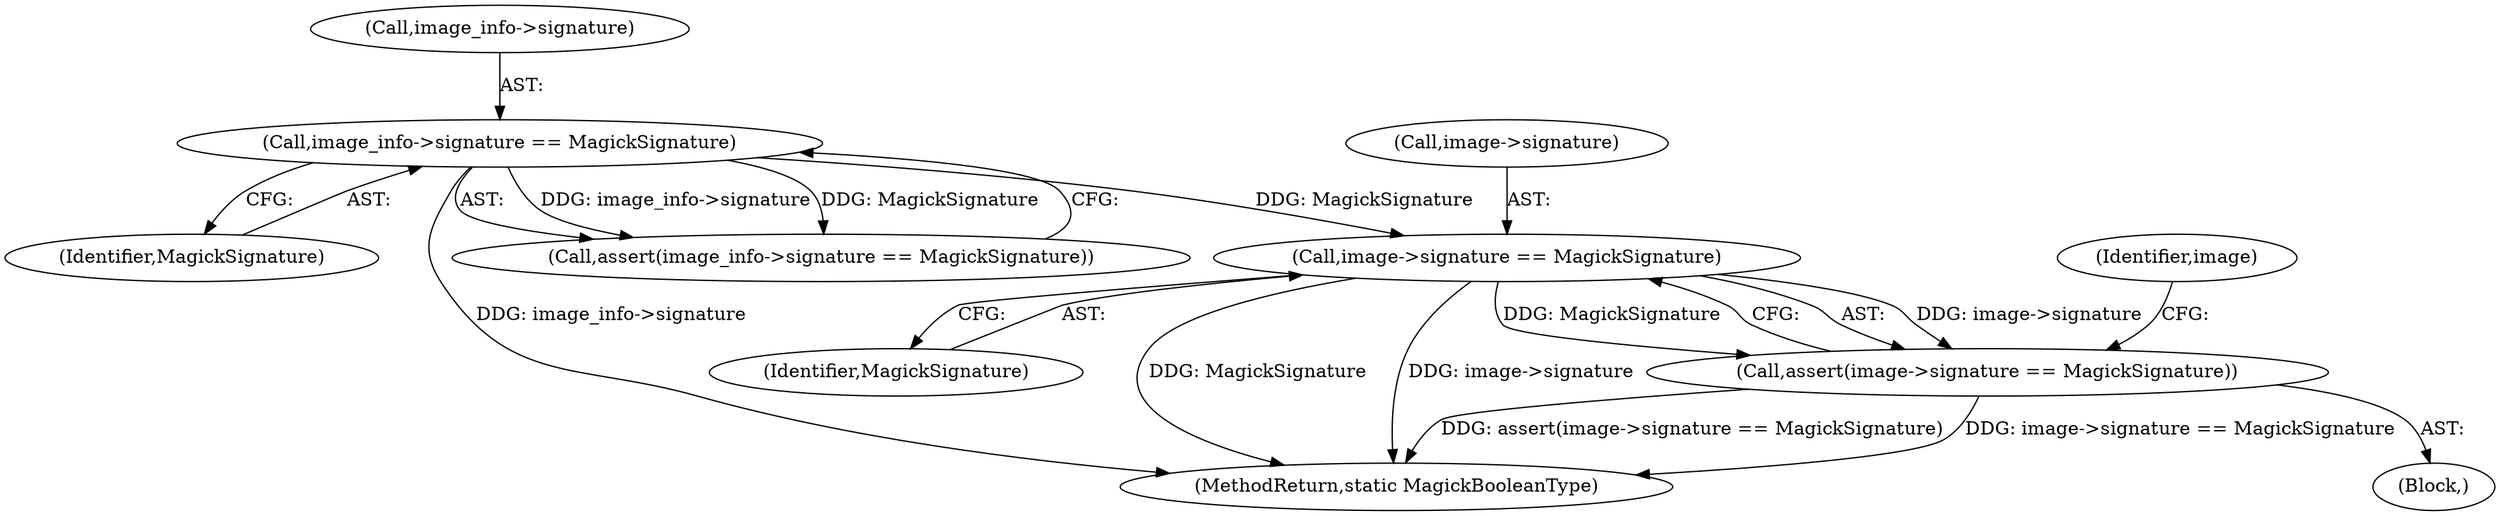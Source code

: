 digraph "0_ImageMagick_10b3823a7619ed22d42764733eb052c4159bc8c1_1@pointer" {
"1000137" [label="(Call,image->signature == MagickSignature)"];
"1000125" [label="(Call,image_info->signature == MagickSignature)"];
"1000136" [label="(Call,assert(image->signature == MagickSignature))"];
"1000126" [label="(Call,image_info->signature)"];
"1000145" [label="(Identifier,image)"];
"1000138" [label="(Call,image->signature)"];
"1000129" [label="(Identifier,MagickSignature)"];
"1000136" [label="(Call,assert(image->signature == MagickSignature))"];
"1000107" [label="(Block,)"];
"1000125" [label="(Call,image_info->signature == MagickSignature)"];
"1000137" [label="(Call,image->signature == MagickSignature)"];
"1000141" [label="(Identifier,MagickSignature)"];
"1000590" [label="(MethodReturn,static MagickBooleanType)"];
"1000124" [label="(Call,assert(image_info->signature == MagickSignature))"];
"1000137" -> "1000136"  [label="AST: "];
"1000137" -> "1000141"  [label="CFG: "];
"1000138" -> "1000137"  [label="AST: "];
"1000141" -> "1000137"  [label="AST: "];
"1000136" -> "1000137"  [label="CFG: "];
"1000137" -> "1000590"  [label="DDG: MagickSignature"];
"1000137" -> "1000590"  [label="DDG: image->signature"];
"1000137" -> "1000136"  [label="DDG: image->signature"];
"1000137" -> "1000136"  [label="DDG: MagickSignature"];
"1000125" -> "1000137"  [label="DDG: MagickSignature"];
"1000125" -> "1000124"  [label="AST: "];
"1000125" -> "1000129"  [label="CFG: "];
"1000126" -> "1000125"  [label="AST: "];
"1000129" -> "1000125"  [label="AST: "];
"1000124" -> "1000125"  [label="CFG: "];
"1000125" -> "1000590"  [label="DDG: image_info->signature"];
"1000125" -> "1000124"  [label="DDG: image_info->signature"];
"1000125" -> "1000124"  [label="DDG: MagickSignature"];
"1000136" -> "1000107"  [label="AST: "];
"1000145" -> "1000136"  [label="CFG: "];
"1000136" -> "1000590"  [label="DDG: assert(image->signature == MagickSignature)"];
"1000136" -> "1000590"  [label="DDG: image->signature == MagickSignature"];
}
